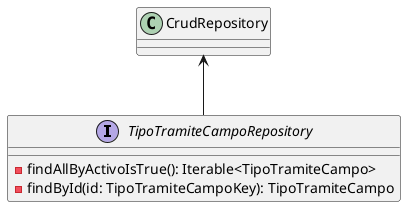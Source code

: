 @startuml TipoTramiteCampoRepository
interface TipoTramiteCampoRepository {
- findAllByActivoIsTrue(): Iterable<TipoTramiteCampo>
- findById(id: TipoTramiteCampoKey): TipoTramiteCampo
}
CrudRepository <-- TipoTramiteCampoRepository
@enduml